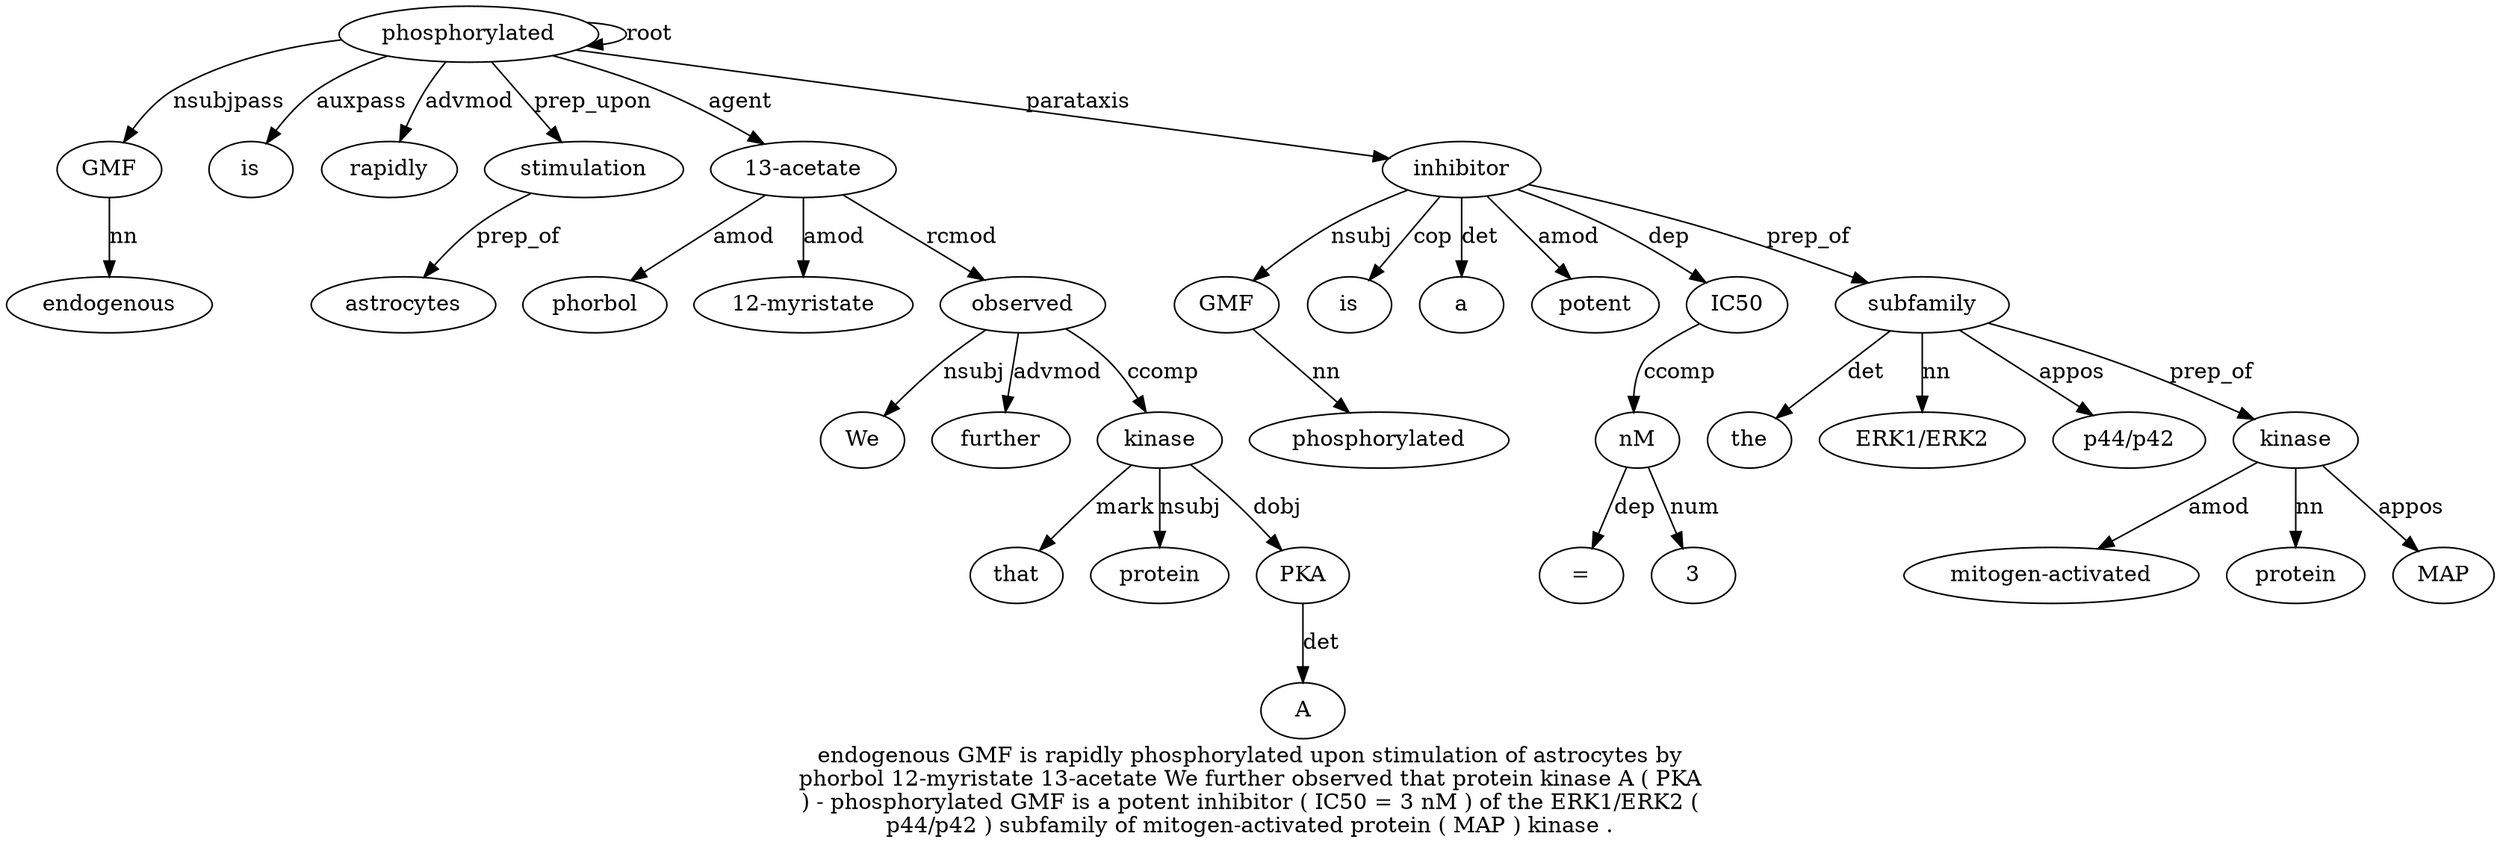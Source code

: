 digraph "endogenous GMF is rapidly phosphorylated upon stimulation of astrocytes by phorbol 12-myristate 13-acetate We further observed that protein kinase A ( PKA ) - phosphorylated GMF is a potent inhibitor ( IC50 = 3 nM ) of the ERK1/ERK2 ( p44/p42 ) subfamily of mitogen-activated protein ( MAP ) kinase ." {
label="endogenous GMF is rapidly phosphorylated upon stimulation of astrocytes by
phorbol 12-myristate 13-acetate We further observed that protein kinase A ( PKA
) - phosphorylated GMF is a potent inhibitor ( IC50 = 3 nM ) of the ERK1/ERK2 (
p44/p42 ) subfamily of mitogen-activated protein ( MAP ) kinase .";
GMF2 [style=filled, fillcolor=white, label=GMF];
endogenous1 [style=filled, fillcolor=white, label=endogenous];
GMF2 -> endogenous1  [label=nn];
phosphorylated5 [style=filled, fillcolor=white, label=phosphorylated];
phosphorylated5 -> GMF2  [label=nsubjpass];
is3 [style=filled, fillcolor=white, label=is];
phosphorylated5 -> is3  [label=auxpass];
rapidly4 [style=filled, fillcolor=white, label=rapidly];
phosphorylated5 -> rapidly4  [label=advmod];
phosphorylated5 -> phosphorylated5  [label=root];
stimulation7 [style=filled, fillcolor=white, label=stimulation];
phosphorylated5 -> stimulation7  [label=prep_upon];
astrocytes9 [style=filled, fillcolor=white, label=astrocytes];
stimulation7 -> astrocytes9  [label=prep_of];
"13-acetate" [style=filled, fillcolor=white, label="13-acetate"];
phorbol11 [style=filled, fillcolor=white, label=phorbol];
"13-acetate" -> phorbol11  [label=amod];
"12-myristate" [style=filled, fillcolor=white, label="12-myristate"];
"13-acetate" -> "12-myristate"  [label=amod];
phosphorylated5 -> "13-acetate"  [label=agent];
observed16 [style=filled, fillcolor=white, label=observed];
We14 [style=filled, fillcolor=white, label=We];
observed16 -> We14  [label=nsubj];
further15 [style=filled, fillcolor=white, label=further];
observed16 -> further15  [label=advmod];
"13-acetate" -> observed16  [label=rcmod];
kinase19 [style=filled, fillcolor=white, label=kinase];
that17 [style=filled, fillcolor=white, label=that];
kinase19 -> that17  [label=mark];
protein18 [style=filled, fillcolor=white, label=protein];
kinase19 -> protein18  [label=nsubj];
observed16 -> kinase19  [label=ccomp];
PKA22 [style=filled, fillcolor=white, label=PKA];
A20 [style=filled, fillcolor=white, label=A];
PKA22 -> A20  [label=det];
kinase19 -> PKA22  [label=dobj];
GMF26 [style=filled, fillcolor=white, label=GMF];
phosphorylated25 [style=filled, fillcolor=white, label=phosphorylated];
GMF26 -> phosphorylated25  [label=nn];
inhibitor30 [style=filled, fillcolor=white, label=inhibitor];
inhibitor30 -> GMF26  [label=nsubj];
is27 [style=filled, fillcolor=white, label=is];
inhibitor30 -> is27  [label=cop];
a28 [style=filled, fillcolor=white, label=a];
inhibitor30 -> a28  [label=det];
potent29 [style=filled, fillcolor=white, label=potent];
inhibitor30 -> potent29  [label=amod];
phosphorylated5 -> inhibitor30  [label=parataxis];
IC5032 [style=filled, fillcolor=white, label=IC50];
inhibitor30 -> IC5032  [label=dep];
nM35 [style=filled, fillcolor=white, label=nM];
"=33" [style=filled, fillcolor=white, label="="];
nM35 -> "=33"  [label=dep];
334 [style=filled, fillcolor=white, label=3];
nM35 -> 334  [label=num];
IC5032 -> nM35  [label=ccomp];
subfamily43 [style=filled, fillcolor=white, label=subfamily];
the38 [style=filled, fillcolor=white, label=the];
subfamily43 -> the38  [label=det];
"ERK1/ERK239" [style=filled, fillcolor=white, label="ERK1/ERK2"];
subfamily43 -> "ERK1/ERK239"  [label=nn];
"p44/p4241" [style=filled, fillcolor=white, label="p44/p42"];
subfamily43 -> "p44/p4241"  [label=appos];
inhibitor30 -> subfamily43  [label=prep_of];
kinase50 [style=filled, fillcolor=white, label=kinase];
"mitogen-activated45" [style=filled, fillcolor=white, label="mitogen-activated"];
kinase50 -> "mitogen-activated45"  [label=amod];
protein46 [style=filled, fillcolor=white, label=protein];
kinase50 -> protein46  [label=nn];
MAP48 [style=filled, fillcolor=white, label=MAP];
kinase50 -> MAP48  [label=appos];
subfamily43 -> kinase50  [label=prep_of];
}

